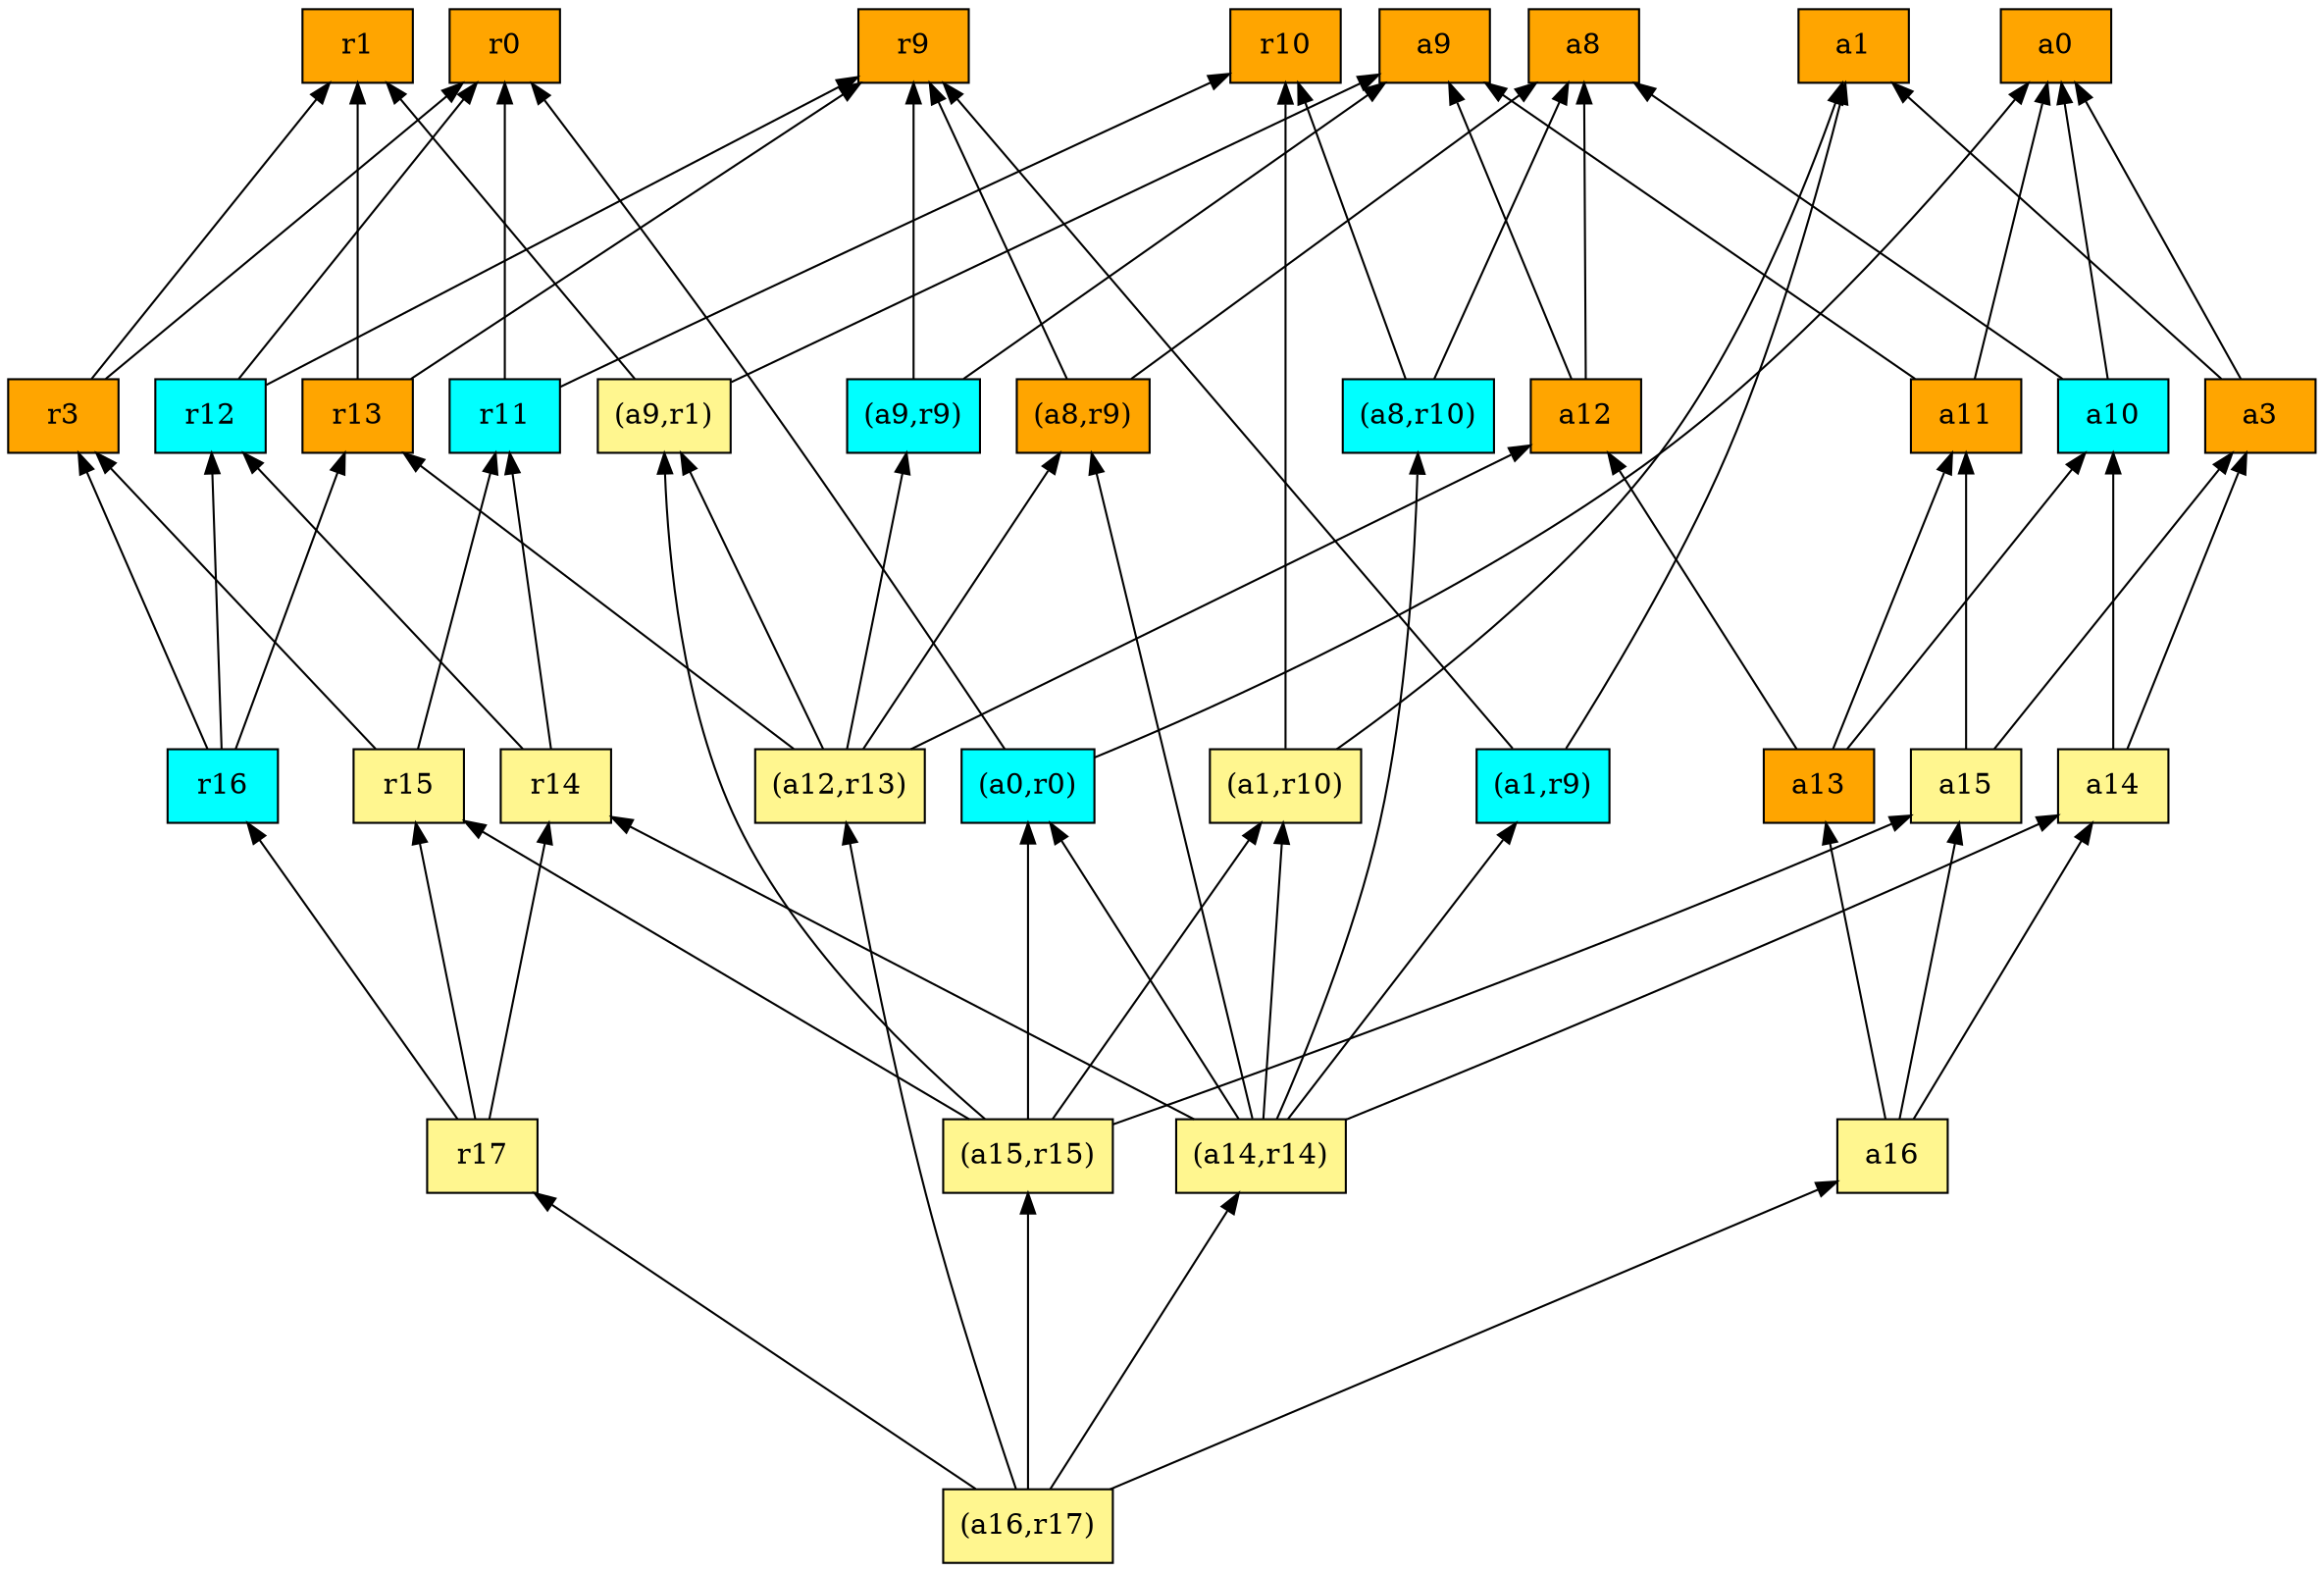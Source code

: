 digraph G {
rankdir=BT;ranksep="2.0";
"(a1,r9)" [shape=record,fillcolor=cyan,style=filled,label="{(a1,r9)}"];
"a13" [shape=record,fillcolor=orange,style=filled,label="{a13}"];
"(a14,r14)" [shape=record,fillcolor=khaki1,style=filled,label="{(a14,r14)}"];
"r17" [shape=record,fillcolor=khaki1,style=filled,label="{r17}"];
"a8" [shape=record,fillcolor=orange,style=filled,label="{a8}"];
"(a8,r9)" [shape=record,fillcolor=orange,style=filled,label="{(a8,r9)}"];
"(a9,r9)" [shape=record,fillcolor=cyan,style=filled,label="{(a9,r9)}"];
"a14" [shape=record,fillcolor=khaki1,style=filled,label="{a14}"];
"a3" [shape=record,fillcolor=orange,style=filled,label="{a3}"];
"r14" [shape=record,fillcolor=khaki1,style=filled,label="{r14}"];
"r13" [shape=record,fillcolor=orange,style=filled,label="{r13}"];
"r15" [shape=record,fillcolor=khaki1,style=filled,label="{r15}"];
"(a8,r10)" [shape=record,fillcolor=cyan,style=filled,label="{(a8,r10)}"];
"r9" [shape=record,fillcolor=orange,style=filled,label="{r9}"];
"r12" [shape=record,fillcolor=cyan,style=filled,label="{r12}"];
"a11" [shape=record,fillcolor=orange,style=filled,label="{a11}"];
"(a12,r13)" [shape=record,fillcolor=khaki1,style=filled,label="{(a12,r13)}"];
"r0" [shape=record,fillcolor=orange,style=filled,label="{r0}"];
"r3" [shape=record,fillcolor=orange,style=filled,label="{r3}"];
"(a9,r1)" [shape=record,fillcolor=khaki1,style=filled,label="{(a9,r1)}"];
"a15" [shape=record,fillcolor=khaki1,style=filled,label="{a15}"];
"a9" [shape=record,fillcolor=orange,style=filled,label="{a9}"];
"a10" [shape=record,fillcolor=cyan,style=filled,label="{a10}"];
"(a16,r17)" [shape=record,fillcolor=khaki1,style=filled,label="{(a16,r17)}"];
"(a15,r15)" [shape=record,fillcolor=khaki1,style=filled,label="{(a15,r15)}"];
"r11" [shape=record,fillcolor=cyan,style=filled,label="{r11}"];
"a0" [shape=record,fillcolor=orange,style=filled,label="{a0}"];
"r16" [shape=record,fillcolor=cyan,style=filled,label="{r16}"];
"a1" [shape=record,fillcolor=orange,style=filled,label="{a1}"];
"(a0,r0)" [shape=record,fillcolor=cyan,style=filled,label="{(a0,r0)}"];
"r1" [shape=record,fillcolor=orange,style=filled,label="{r1}"];
"a16" [shape=record,fillcolor=khaki1,style=filled,label="{a16}"];
"(a1,r10)" [shape=record,fillcolor=khaki1,style=filled,label="{(a1,r10)}"];
"a12" [shape=record,fillcolor=orange,style=filled,label="{a12}"];
"r10" [shape=record,fillcolor=orange,style=filled,label="{r10}"];
"(a1,r9)" -> "r9"
"(a1,r9)" -> "a1"
"a13" -> "a11"
"a13" -> "a10"
"a13" -> "a12"
"(a14,r14)" -> "(a1,r9)"
"(a14,r14)" -> "(a8,r9)"
"(a14,r14)" -> "a14"
"(a14,r14)" -> "r14"
"(a14,r14)" -> "(a0,r0)"
"(a14,r14)" -> "(a8,r10)"
"(a14,r14)" -> "(a1,r10)"
"r17" -> "r16"
"r17" -> "r15"
"r17" -> "r14"
"(a8,r9)" -> "r9"
"(a8,r9)" -> "a8"
"(a9,r9)" -> "r9"
"(a9,r9)" -> "a9"
"a14" -> "a3"
"a14" -> "a10"
"a3" -> "a1"
"a3" -> "a0"
"r14" -> "r11"
"r14" -> "r12"
"r13" -> "r9"
"r13" -> "r1"
"r15" -> "r3"
"r15" -> "r11"
"(a8,r10)" -> "a8"
"(a8,r10)" -> "r10"
"r12" -> "r9"
"r12" -> "r0"
"a11" -> "a0"
"a11" -> "a9"
"(a12,r13)" -> "(a9,r9)"
"(a12,r13)" -> "(a8,r9)"
"(a12,r13)" -> "(a9,r1)"
"(a12,r13)" -> "r13"
"(a12,r13)" -> "a12"
"r3" -> "r1"
"r3" -> "r0"
"(a9,r1)" -> "r1"
"(a9,r1)" -> "a9"
"a15" -> "a11"
"a15" -> "a3"
"a10" -> "a0"
"a10" -> "a8"
"(a16,r17)" -> "(a12,r13)"
"(a16,r17)" -> "r17"
"(a16,r17)" -> "(a14,r14)"
"(a16,r17)" -> "(a15,r15)"
"(a16,r17)" -> "a16"
"(a15,r15)" -> "(a9,r1)"
"(a15,r15)" -> "a15"
"(a15,r15)" -> "(a0,r0)"
"(a15,r15)" -> "r15"
"(a15,r15)" -> "(a1,r10)"
"r11" -> "r0"
"r11" -> "r10"
"r16" -> "r3"
"r16" -> "r13"
"r16" -> "r12"
"(a0,r0)" -> "a0"
"(a0,r0)" -> "r0"
"a16" -> "a13"
"a16" -> "a14"
"a16" -> "a15"
"(a1,r10)" -> "a1"
"(a1,r10)" -> "r10"
"a12" -> "a8"
"a12" -> "a9"
}